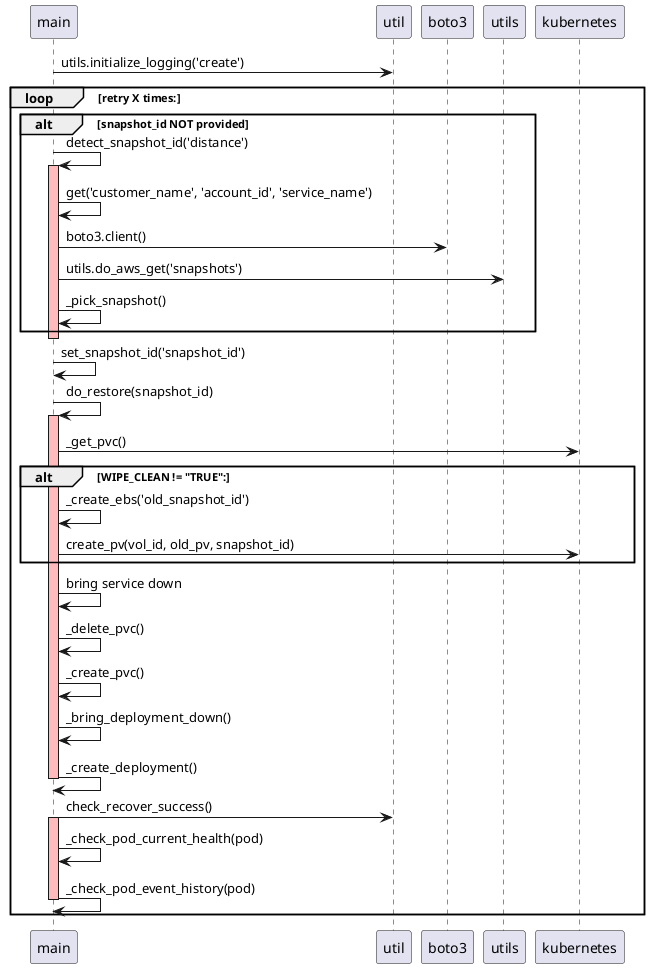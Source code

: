 @startuml

main->util: utils.initialize_logging('create')

loop retry X times:
    alt snapshot_id NOT provided
        main->main: detect_snapshot_id('distance')
        activate main #FFBBBB
        main->main: get('customer_name', 'account_id', 'service_name')
        main->boto3: boto3.client()
        main->utils: utils.do_aws_get('snapshots')
        main->main: _pick_snapshot()
    end
    deactivate main

    main->main: set_snapshot_id('snapshot_id')

    main->main: do_restore(snapshot_id)
    activate main #FFBBBB
    main->kubernetes: _get_pvc()
    alt WIPE_CLEAN != "TRUE":
        main->main: _create_ebs('old_snapshot_id')
        main->kubernetes: create_pv(vol_id, old_pv, snapshot_id)
    end
    main->main: bring service down
    main->main: _delete_pvc()
    main->main: _create_pvc()
    main->main: _bring_deployment_down()
    main->main: _create_deployment()
    deactivate main

    main->util: check_recover_success()
    activate main #FFBBBB
    main->main:  _check_pod_current_health(pod)
    main->main:  _check_pod_event_history(pod)
    deactivate main

end

@enduml